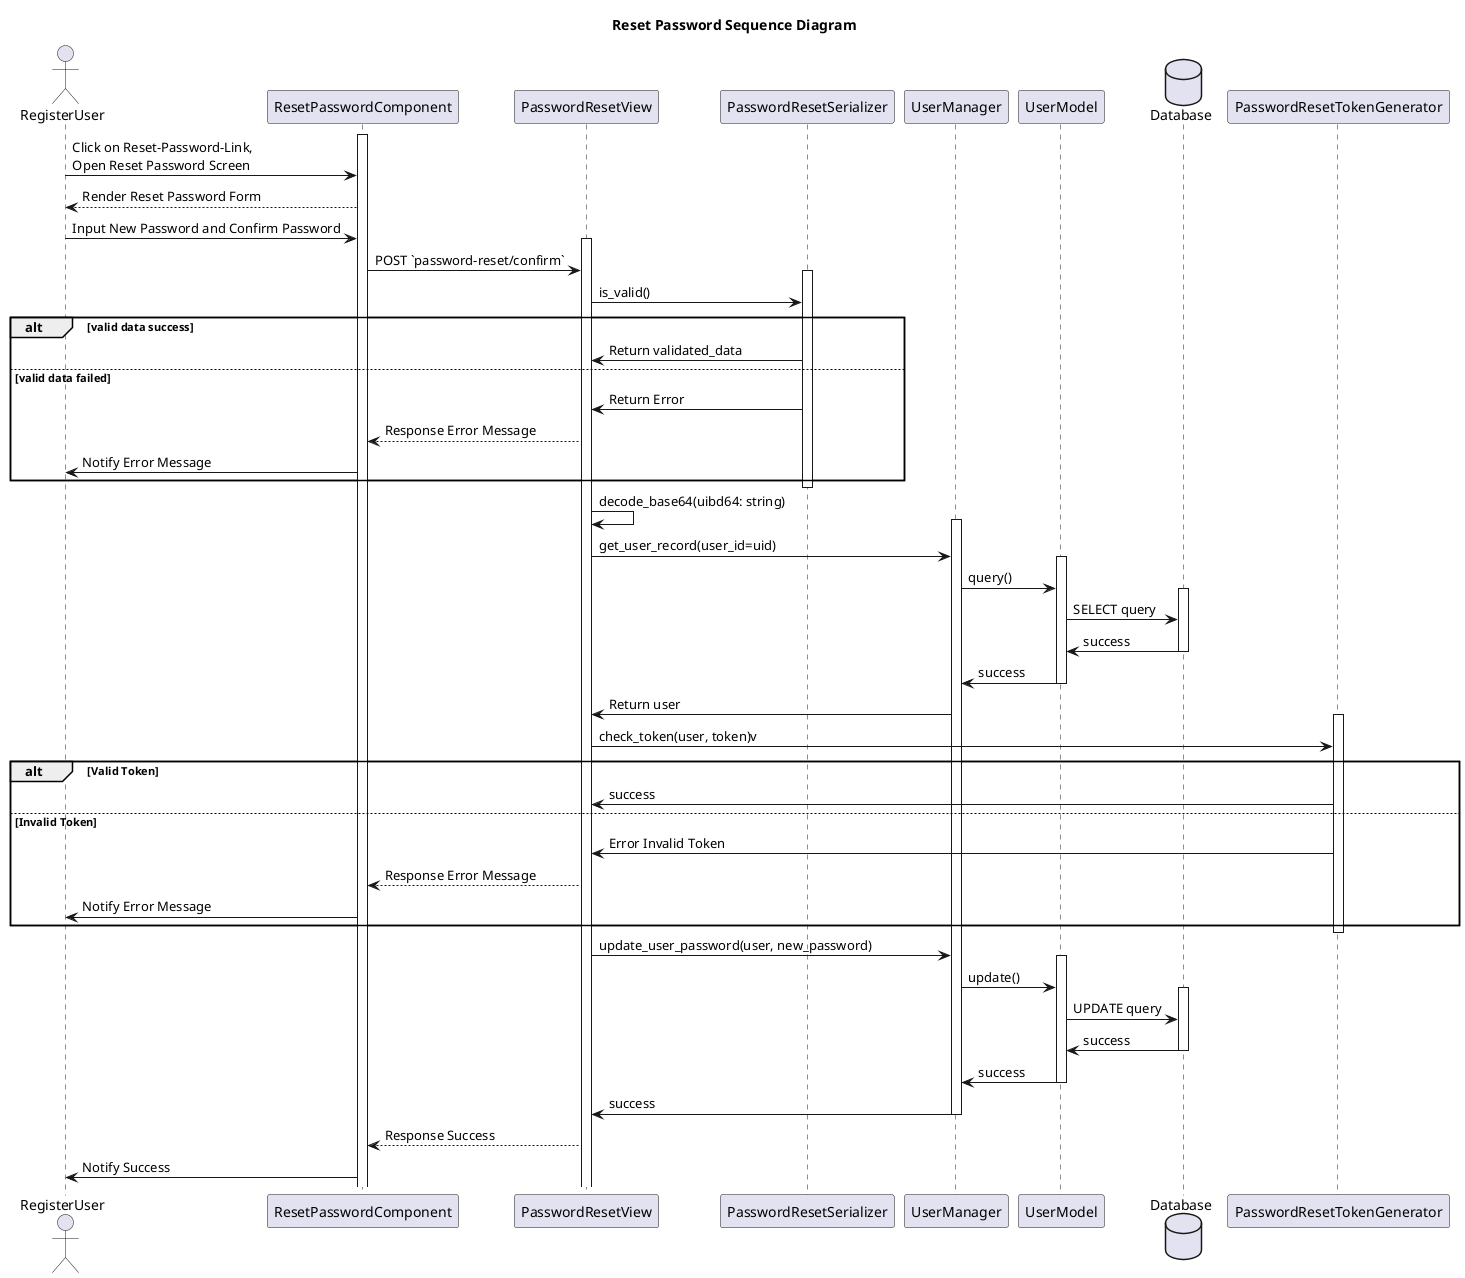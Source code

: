 @startuml
title Reset Password Sequence Diagram
actor RegisterUser
activate ResetPasswordComponent
RegisterUser -> ResetPasswordComponent: Click on Reset-Password-Link,\nOpen Reset Password Screen
ResetPasswordComponent --> RegisterUser: Render Reset Password Form
RegisterUser -> ResetPasswordComponent: Input New Password and Confirm Password
activate PasswordResetView
ResetPasswordComponent -> PasswordResetView: POST `password-reset/confirm`
activate PasswordResetSerializer
PasswordResetView -> PasswordResetSerializer: is_valid()
alt valid data success
	PasswordResetSerializer -> PasswordResetView: Return validated_data
else valid data failed
   PasswordResetSerializer -> PasswordResetView: Return Error
   PasswordResetView --> ResetPasswordComponent: Response Error Message
	ResetPasswordComponent -> RegisterUser: Notify Error Message
end
deactivate PasswordResetSerializer
PasswordResetView -> PasswordResetView: decode_base64(uibd64: string)

activate UserManager
PasswordResetView -> UserManager: get_user_record(user_id=uid)

activate UserModel
UserManager -> UserModel: query()

database Database
activate Database
UserModel -> Database: SELECT query
Database -> UserModel: success
deactivate Database
UserModel -> UserManager: success
deactivate UserModel
UserManager -> PasswordResetView: Return user

activate PasswordResetTokenGenerator
PasswordResetView -> PasswordResetTokenGenerator: check_token(user, token)v
alt Valid Token
   PasswordResetTokenGenerator -> PasswordResetView: success
else Invalid Token
   PasswordResetTokenGenerator -> PasswordResetView: Error Invalid Token
   PasswordResetView --> ResetPasswordComponent: Response Error Message
   ResetPasswordComponent -> RegisterUser: Notify Error Message
end
deactivate PasswordResetTokenGenerator

PasswordResetView -> UserManager: update_user_password(user, new_password)
activate UserModel
UserManager -> UserModel: update()
activate Database
UserModel -> Database: UPDATE query
Database -> UserModel: success
deactivate Database
UserModel -> UserManager: success
deactivate UserModel
UserManager -> PasswordResetView: success
deactivate UserManager

PasswordResetView --> ResetPasswordComponent: Response Success
ResetPasswordComponent -> RegisterUser: Notify Success
@enduml
